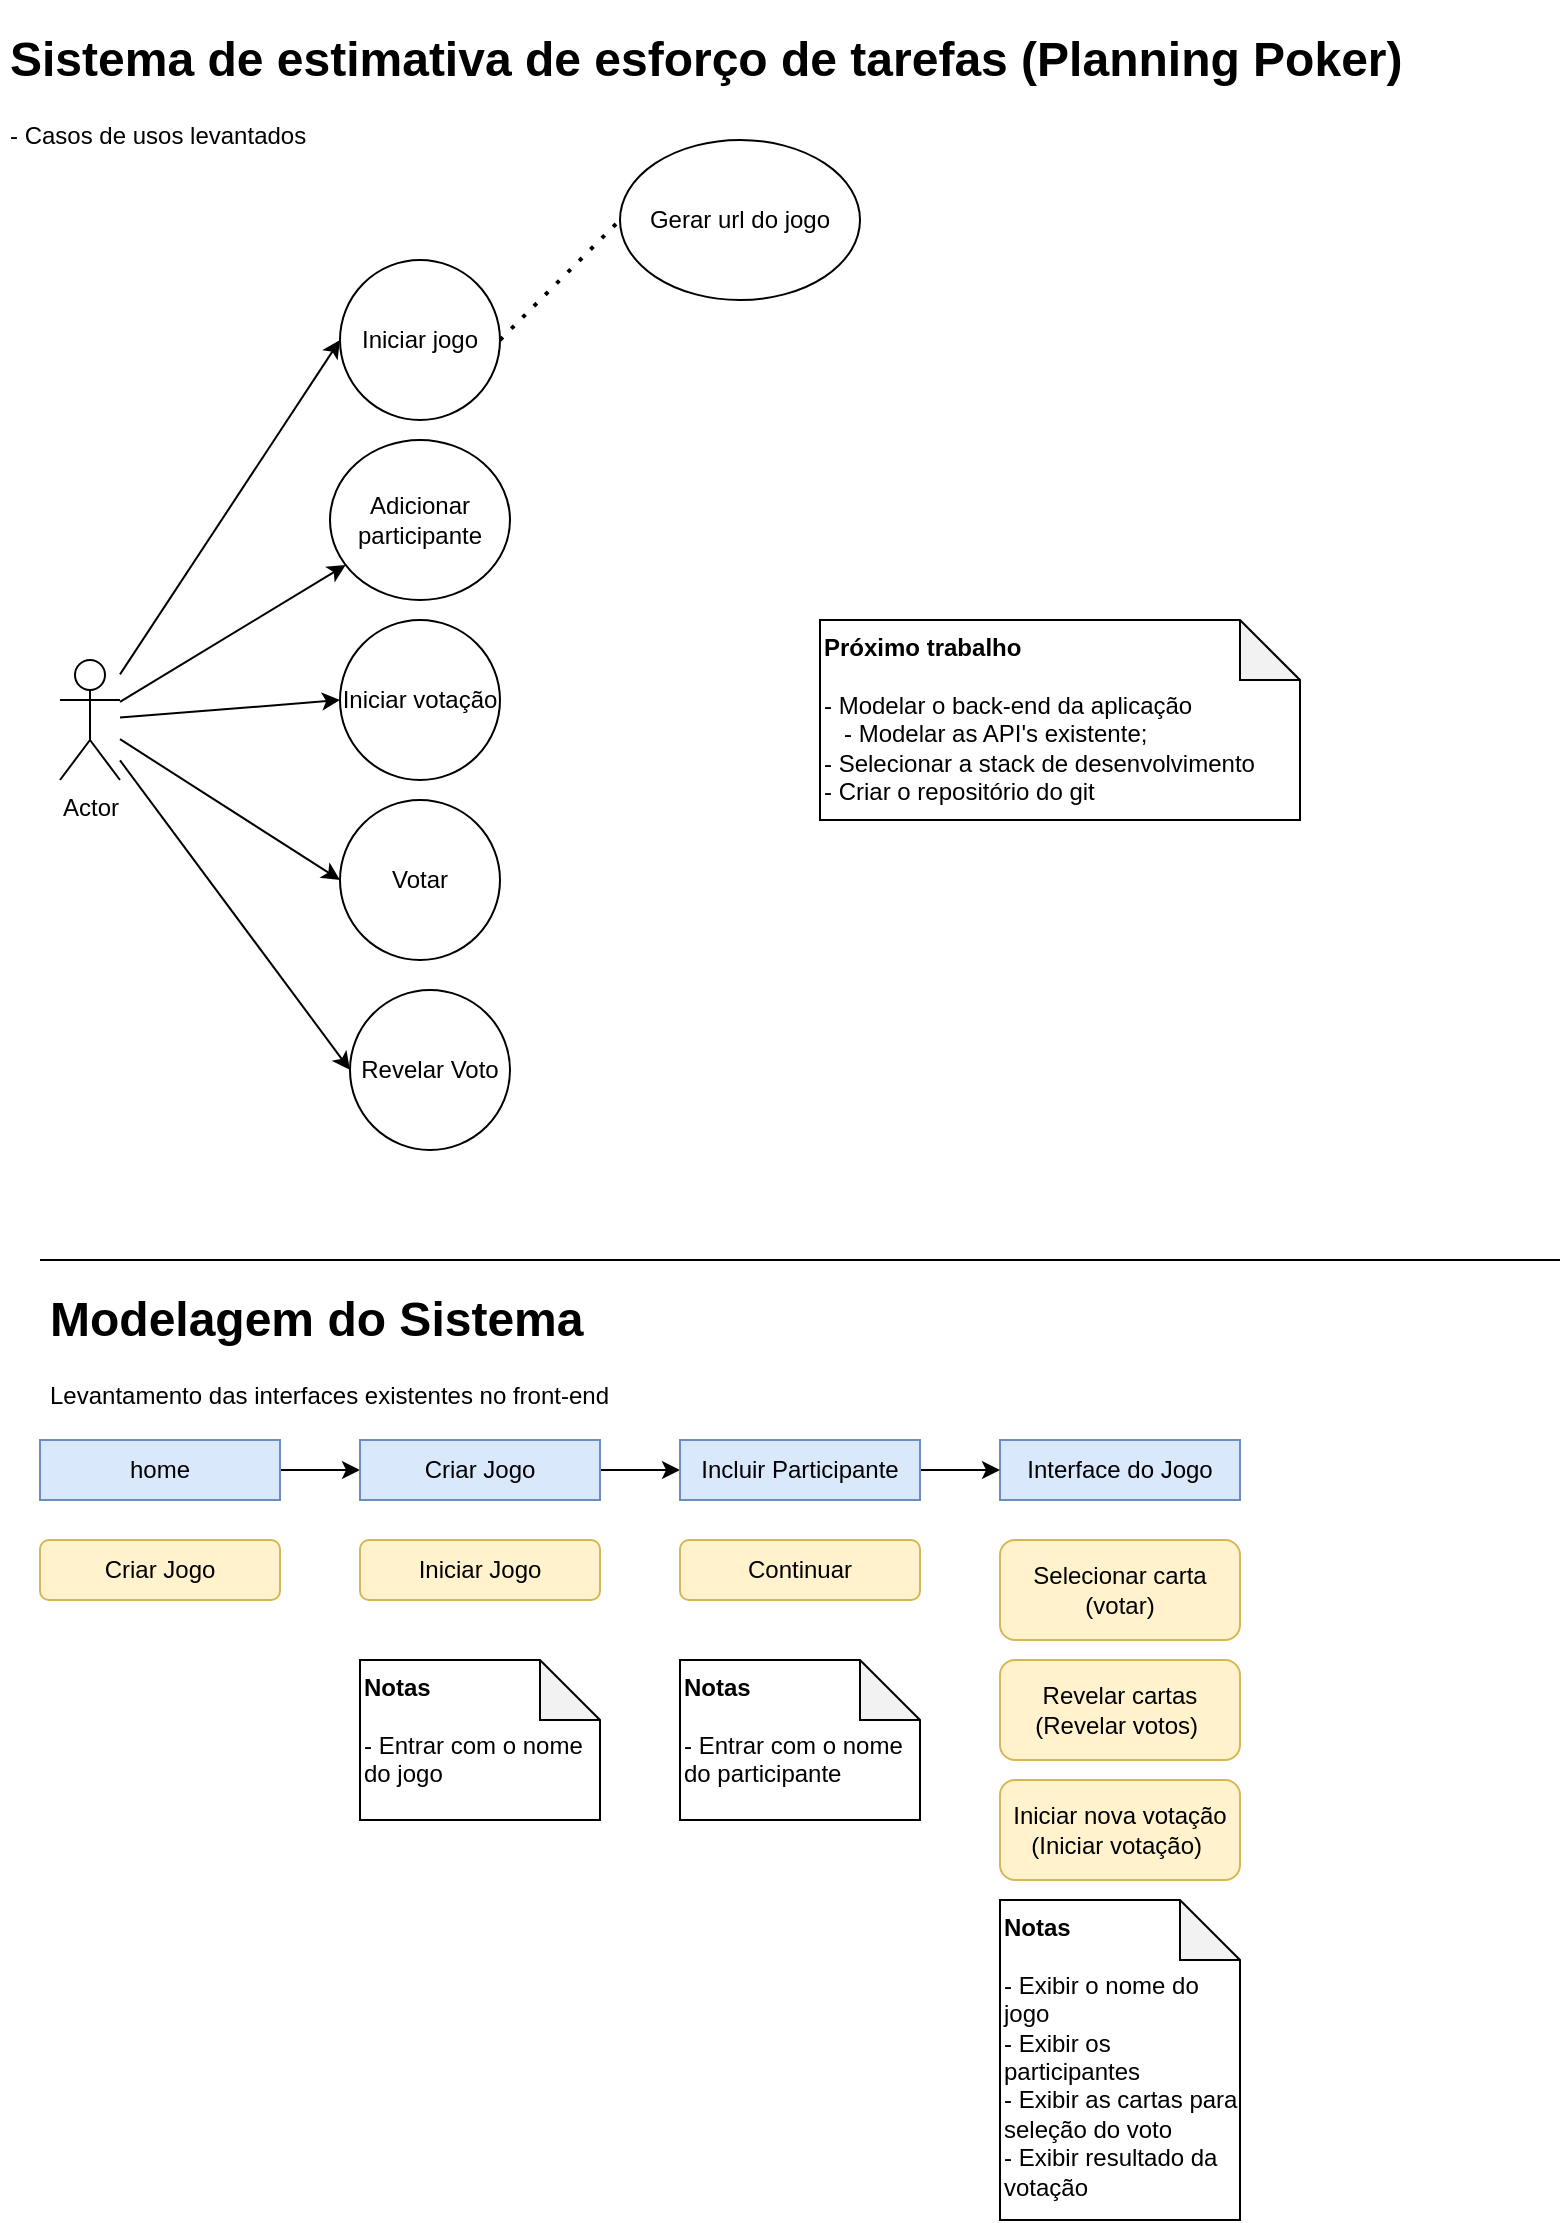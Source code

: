 <mxfile version="21.1.2" type="device">
  <diagram name="Page-1" id="IjB7B4lOEfMEQxcNMjZF">
    <mxGraphModel dx="1658" dy="820" grid="1" gridSize="10" guides="1" tooltips="1" connect="1" arrows="1" fold="1" page="1" pageScale="1" pageWidth="827" pageHeight="1169" math="0" shadow="0">
      <root>
        <mxCell id="0" />
        <mxCell id="1" parent="0" />
        <mxCell id="GDiifOnbCZf64zUuV2Aj-7" style="rounded=0;orthogonalLoop=1;jettySize=auto;html=1;entryX=0;entryY=0.5;entryDx=0;entryDy=0;" parent="1" source="GDiifOnbCZf64zUuV2Aj-1" target="GDiifOnbCZf64zUuV2Aj-6" edge="1">
          <mxGeometry relative="1" as="geometry" />
        </mxCell>
        <mxCell id="GDiifOnbCZf64zUuV2Aj-15" style="rounded=0;orthogonalLoop=1;jettySize=auto;html=1;entryX=0;entryY=0.5;entryDx=0;entryDy=0;" parent="1" source="GDiifOnbCZf64zUuV2Aj-1" target="GDiifOnbCZf64zUuV2Aj-14" edge="1">
          <mxGeometry relative="1" as="geometry" />
        </mxCell>
        <mxCell id="GDiifOnbCZf64zUuV2Aj-17" style="rounded=0;orthogonalLoop=1;jettySize=auto;html=1;entryX=0;entryY=0.5;entryDx=0;entryDy=0;" parent="1" source="GDiifOnbCZf64zUuV2Aj-1" target="GDiifOnbCZf64zUuV2Aj-16" edge="1">
          <mxGeometry relative="1" as="geometry" />
        </mxCell>
        <mxCell id="GDiifOnbCZf64zUuV2Aj-20" style="rounded=0;orthogonalLoop=1;jettySize=auto;html=1;entryX=0;entryY=0.5;entryDx=0;entryDy=0;" parent="1" source="GDiifOnbCZf64zUuV2Aj-1" target="GDiifOnbCZf64zUuV2Aj-19" edge="1">
          <mxGeometry relative="1" as="geometry" />
        </mxCell>
        <mxCell id="GDiifOnbCZf64zUuV2Aj-26" style="rounded=0;orthogonalLoop=1;jettySize=auto;html=1;" parent="1" source="GDiifOnbCZf64zUuV2Aj-1" target="GDiifOnbCZf64zUuV2Aj-25" edge="1">
          <mxGeometry relative="1" as="geometry" />
        </mxCell>
        <mxCell id="GDiifOnbCZf64zUuV2Aj-1" value="Actor" style="shape=umlActor;verticalLabelPosition=bottom;verticalAlign=top;html=1;outlineConnect=0;" parent="1" vertex="1">
          <mxGeometry x="50" y="340" width="30" height="60" as="geometry" />
        </mxCell>
        <mxCell id="GDiifOnbCZf64zUuV2Aj-4" value="&lt;h1&gt;Sistema de estimativa de esforço de tarefas (Planning Poker)&lt;/h1&gt;&lt;p&gt;- Casos de usos levantados&lt;/p&gt;" style="text;html=1;strokeColor=none;fillColor=none;spacing=5;spacingTop=-20;whiteSpace=wrap;overflow=hidden;rounded=0;" parent="1" vertex="1">
          <mxGeometry x="20" y="20" width="770" height="80" as="geometry" />
        </mxCell>
        <mxCell id="GDiifOnbCZf64zUuV2Aj-6" value="Iniciar jogo" style="ellipse;whiteSpace=wrap;html=1;aspect=fixed;" parent="1" vertex="1">
          <mxGeometry x="190" y="140" width="80" height="80" as="geometry" />
        </mxCell>
        <mxCell id="GDiifOnbCZf64zUuV2Aj-14" value="Iniciar votação" style="ellipse;whiteSpace=wrap;html=1;aspect=fixed;" parent="1" vertex="1">
          <mxGeometry x="190" y="320" width="80" height="80" as="geometry" />
        </mxCell>
        <mxCell id="GDiifOnbCZf64zUuV2Aj-16" value="Votar" style="ellipse;whiteSpace=wrap;html=1;aspect=fixed;" parent="1" vertex="1">
          <mxGeometry x="190" y="410" width="80" height="80" as="geometry" />
        </mxCell>
        <mxCell id="GDiifOnbCZf64zUuV2Aj-19" value="Revelar Voto" style="ellipse;whiteSpace=wrap;html=1;aspect=fixed;" parent="1" vertex="1">
          <mxGeometry x="195" y="505" width="80" height="80" as="geometry" />
        </mxCell>
        <mxCell id="GDiifOnbCZf64zUuV2Aj-25" value="Adicionar participante" style="ellipse;whiteSpace=wrap;html=1;" parent="1" vertex="1">
          <mxGeometry x="185" y="230" width="90" height="80" as="geometry" />
        </mxCell>
        <mxCell id="GDiifOnbCZf64zUuV2Aj-27" value="Gerar url do jogo" style="ellipse;whiteSpace=wrap;html=1;" parent="1" vertex="1">
          <mxGeometry x="330" y="80" width="120" height="80" as="geometry" />
        </mxCell>
        <mxCell id="GDiifOnbCZf64zUuV2Aj-28" value="" style="endArrow=none;dashed=1;html=1;dashPattern=1 3;strokeWidth=2;rounded=0;entryX=0;entryY=0.5;entryDx=0;entryDy=0;exitX=1;exitY=0.5;exitDx=0;exitDy=0;" parent="1" source="GDiifOnbCZf64zUuV2Aj-6" target="GDiifOnbCZf64zUuV2Aj-27" edge="1">
          <mxGeometry width="50" height="50" relative="1" as="geometry">
            <mxPoint x="320" y="260" as="sourcePoint" />
            <mxPoint x="370" y="210" as="targetPoint" />
          </mxGeometry>
        </mxCell>
        <mxCell id="GDiifOnbCZf64zUuV2Aj-29" value="" style="endArrow=none;html=1;rounded=0;" parent="1" edge="1">
          <mxGeometry width="50" height="50" relative="1" as="geometry">
            <mxPoint x="40" y="640" as="sourcePoint" />
            <mxPoint x="800" y="640" as="targetPoint" />
          </mxGeometry>
        </mxCell>
        <mxCell id="GDiifOnbCZf64zUuV2Aj-30" value="&lt;h1&gt;Modelagem do Sistema&lt;/h1&gt;&lt;p&gt;Levantamento das interfaces existentes no front-end&lt;/p&gt;" style="text;html=1;strokeColor=none;fillColor=none;spacing=5;spacingTop=-20;whiteSpace=wrap;overflow=hidden;rounded=0;" parent="1" vertex="1">
          <mxGeometry x="40" y="650" width="710" height="70" as="geometry" />
        </mxCell>
        <mxCell id="GDiifOnbCZf64zUuV2Aj-31" value="Iniciar Jogo" style="rounded=1;whiteSpace=wrap;html=1;fillColor=#fff2cc;strokeColor=#d6b656;" parent="1" vertex="1">
          <mxGeometry x="200" y="780" width="120" height="30" as="geometry" />
        </mxCell>
        <mxCell id="GDiifOnbCZf64zUuV2Aj-35" style="edgeStyle=orthogonalEdgeStyle;rounded=0;orthogonalLoop=1;jettySize=auto;html=1;" parent="1" source="GDiifOnbCZf64zUuV2Aj-33" target="GDiifOnbCZf64zUuV2Aj-34" edge="1">
          <mxGeometry relative="1" as="geometry" />
        </mxCell>
        <mxCell id="GDiifOnbCZf64zUuV2Aj-33" value="home" style="rounded=0;whiteSpace=wrap;html=1;fillColor=#dae8fc;strokeColor=#6c8ebf;" parent="1" vertex="1">
          <mxGeometry x="40" y="730" width="120" height="30" as="geometry" />
        </mxCell>
        <mxCell id="GDiifOnbCZf64zUuV2Aj-46" style="edgeStyle=orthogonalEdgeStyle;rounded=0;orthogonalLoop=1;jettySize=auto;html=1;entryX=0;entryY=0.5;entryDx=0;entryDy=0;" parent="1" source="GDiifOnbCZf64zUuV2Aj-34" target="GDiifOnbCZf64zUuV2Aj-44" edge="1">
          <mxGeometry relative="1" as="geometry" />
        </mxCell>
        <mxCell id="GDiifOnbCZf64zUuV2Aj-34" value="Criar Jogo" style="rounded=0;whiteSpace=wrap;html=1;fillColor=#dae8fc;strokeColor=#6c8ebf;" parent="1" vertex="1">
          <mxGeometry x="200" y="730" width="120" height="30" as="geometry" />
        </mxCell>
        <mxCell id="GDiifOnbCZf64zUuV2Aj-36" value="Interface do Jogo" style="rounded=0;whiteSpace=wrap;html=1;fillColor=#dae8fc;strokeColor=#6c8ebf;" parent="1" vertex="1">
          <mxGeometry x="520" y="730" width="120" height="30" as="geometry" />
        </mxCell>
        <mxCell id="GDiifOnbCZf64zUuV2Aj-37" value="Selecionar carta&lt;br&gt;(votar)" style="rounded=1;whiteSpace=wrap;html=1;fillColor=#fff2cc;strokeColor=#d6b656;" parent="1" vertex="1">
          <mxGeometry x="520" y="780" width="120" height="50" as="geometry" />
        </mxCell>
        <mxCell id="GDiifOnbCZf64zUuV2Aj-39" value="Revelar cartas&lt;br&gt;(Revelar votos)&amp;nbsp;" style="rounded=1;whiteSpace=wrap;html=1;fillColor=#fff2cc;strokeColor=#d6b656;" parent="1" vertex="1">
          <mxGeometry x="520" y="840" width="120" height="50" as="geometry" />
        </mxCell>
        <mxCell id="GDiifOnbCZf64zUuV2Aj-47" style="edgeStyle=orthogonalEdgeStyle;rounded=0;orthogonalLoop=1;jettySize=auto;html=1;entryX=0;entryY=0.5;entryDx=0;entryDy=0;" parent="1" source="GDiifOnbCZf64zUuV2Aj-44" target="GDiifOnbCZf64zUuV2Aj-36" edge="1">
          <mxGeometry relative="1" as="geometry" />
        </mxCell>
        <mxCell id="GDiifOnbCZf64zUuV2Aj-44" value="Incluir Participante" style="rounded=0;whiteSpace=wrap;html=1;fillColor=#dae8fc;strokeColor=#6c8ebf;" parent="1" vertex="1">
          <mxGeometry x="360" y="730" width="120" height="30" as="geometry" />
        </mxCell>
        <mxCell id="GDiifOnbCZf64zUuV2Aj-45" value="Continuar" style="rounded=1;whiteSpace=wrap;html=1;fillColor=#fff2cc;strokeColor=#d6b656;" parent="1" vertex="1">
          <mxGeometry x="360" y="780" width="120" height="30" as="geometry" />
        </mxCell>
        <mxCell id="GDiifOnbCZf64zUuV2Aj-50" value="Criar Jogo" style="rounded=1;whiteSpace=wrap;html=1;fillColor=#fff2cc;strokeColor=#d6b656;" parent="1" vertex="1">
          <mxGeometry x="40" y="780" width="120" height="30" as="geometry" />
        </mxCell>
        <mxCell id="GDiifOnbCZf64zUuV2Aj-51" value="&lt;b&gt;Notas&lt;/b&gt;&lt;br&gt;&lt;br&gt;- Entrar com o nome do jogo" style="shape=note;whiteSpace=wrap;html=1;backgroundOutline=1;darkOpacity=0.05;horizontal=1;verticalAlign=top;align=left;" parent="1" vertex="1">
          <mxGeometry x="200" y="840" width="120" height="80" as="geometry" />
        </mxCell>
        <mxCell id="GDiifOnbCZf64zUuV2Aj-52" value="&lt;b&gt;Notas&lt;/b&gt;&lt;br&gt;&lt;br&gt;- Entrar com o nome do participante" style="shape=note;whiteSpace=wrap;html=1;backgroundOutline=1;darkOpacity=0.05;horizontal=1;verticalAlign=top;align=left;" parent="1" vertex="1">
          <mxGeometry x="360" y="840" width="120" height="80" as="geometry" />
        </mxCell>
        <mxCell id="GDiifOnbCZf64zUuV2Aj-54" value="&lt;b&gt;Notas&lt;/b&gt;&lt;br&gt;&lt;br&gt;- Exibir o nome do jogo&lt;br&gt;- Exibir os participantes&lt;br&gt;- Exibir as cartas para seleção do voto&lt;br&gt;- Exibir resultado da votação" style="shape=note;whiteSpace=wrap;html=1;backgroundOutline=1;darkOpacity=0.05;horizontal=1;verticalAlign=top;align=left;" parent="1" vertex="1">
          <mxGeometry x="520" y="960" width="120" height="160" as="geometry" />
        </mxCell>
        <mxCell id="GDiifOnbCZf64zUuV2Aj-55" value="Iniciar nova votação&lt;br&gt;(Iniciar votação)&amp;nbsp;" style="rounded=1;whiteSpace=wrap;html=1;fillColor=#fff2cc;strokeColor=#d6b656;" parent="1" vertex="1">
          <mxGeometry x="520" y="900" width="120" height="50" as="geometry" />
        </mxCell>
        <mxCell id="GDiifOnbCZf64zUuV2Aj-56" value="&lt;b&gt;Próximo trabalho&lt;/b&gt;&lt;br&gt;&lt;br&gt;- Modelar o back-end da aplicação&lt;br&gt;&amp;nbsp; &amp;nbsp;- Modelar as API&#39;s existente;&lt;br&gt;- Selecionar a stack de desenvolvimento&lt;br&gt;- Criar o repositório do git" style="shape=note;whiteSpace=wrap;html=1;backgroundOutline=1;darkOpacity=0.05;verticalAlign=top;align=left;" parent="1" vertex="1">
          <mxGeometry x="430" y="320" width="240" height="100" as="geometry" />
        </mxCell>
      </root>
    </mxGraphModel>
  </diagram>
</mxfile>
